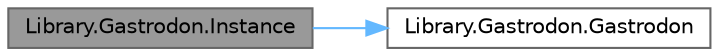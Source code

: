 digraph "Library.Gastrodon.Instance"
{
 // INTERACTIVE_SVG=YES
 // LATEX_PDF_SIZE
  bgcolor="transparent";
  edge [fontname=Helvetica,fontsize=10,labelfontname=Helvetica,labelfontsize=10];
  node [fontname=Helvetica,fontsize=10,shape=box,height=0.2,width=0.4];
  rankdir="LR";
  Node1 [id="Node000001",label="Library.Gastrodon.Instance",height=0.2,width=0.4,color="gray40", fillcolor="grey60", style="filled", fontcolor="black",tooltip="Este método retorna una copia del pokemon aplicando así, el patrón prototype."];
  Node1 -> Node2 [id="edge1_Node000001_Node000002",color="steelblue1",style="solid",tooltip=" "];
  Node2 [id="Node000002",label="Library.Gastrodon.Gastrodon",height=0.2,width=0.4,color="grey40", fillcolor="white", style="filled",URL="$classLibrary_1_1Gastrodon.html#a1ce2cde7358ec9df01c5b8b433e2b20b",tooltip="Constructor de Gastrodon, implementa el patron GRASP creator."];
}
